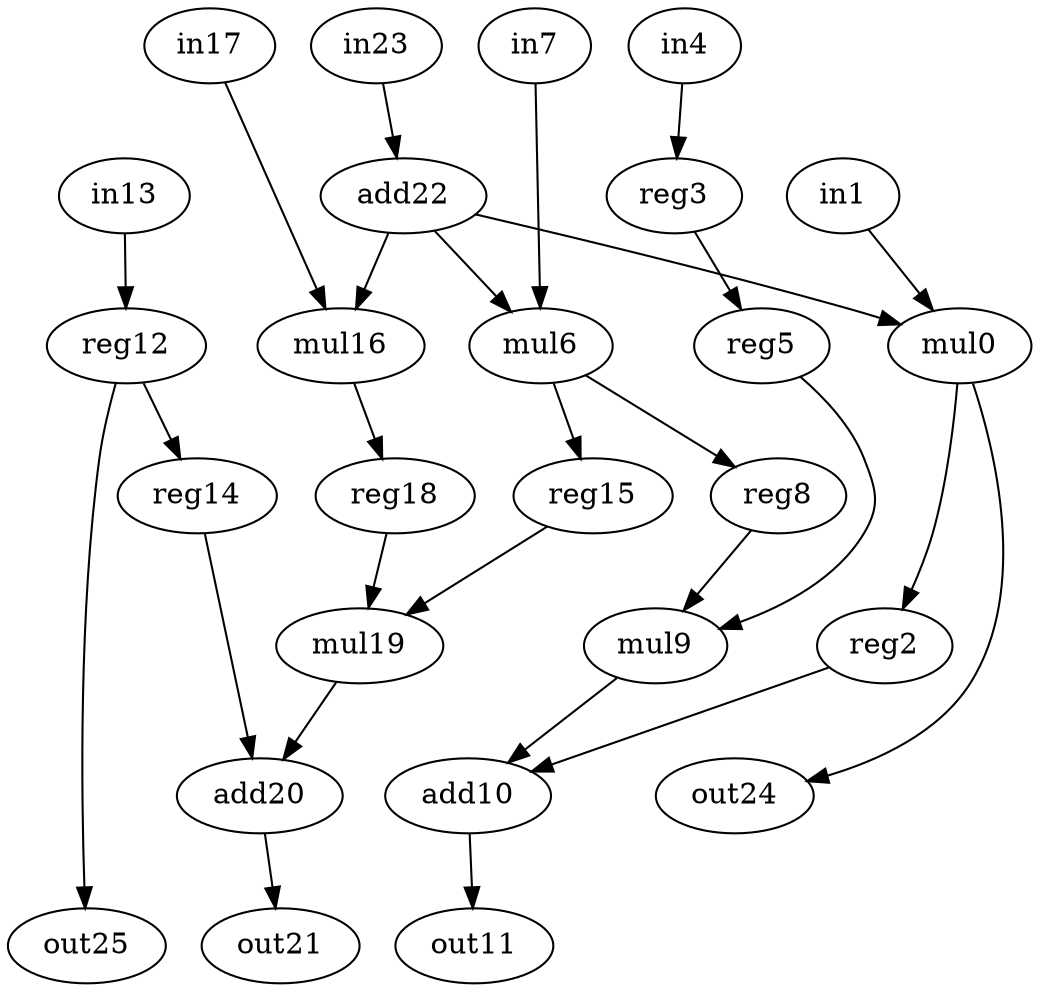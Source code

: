 digraph bicg {
    0 [label = mul0 op = mul ] ;
    1 [label = in1 op = in ] ;
    2 [label = reg2 op = reg ] ;
    3 [label = reg3 op = reg ] ;
    4 [label = in4 op = in ] ;
    5 [label = reg5 op = reg ] ;
    6 [label = mul6 op = mul ] ;
    7 [label = in7 op = in ] ;
    8 [label = reg8 op = reg ] ;
    9 [label = mul9 op = mul ] ;
    10 [label = add10 op = add ] ;
    11 [label = out11 op = out ] ;
    12 [label = reg12 op = reg ] ;
    13 [label = in13 op = in ] ;
    14 [label = reg14 op = reg ] ;
    15 [label = reg15 op = reg ] ;
    16 [label = mul16 op = mul ] ;
    17 [label = in17 op = in ] ;
    18 [label = reg18 op = reg ] ;
    19 [label = mul19 op = mul ] ;
    20 [label = add20 op = add ] ;
    21 [label = out21 op = out ] ;
    22 [label = add22 op = addi value = 2 ] ;
    23 [label = in23 op = in ] ;
    24 [label = out24 op = out ] ;
    25 [label = out25 op = out ] ;
    
    1 -> 0 [port = 0  weight = 0 ] ;
    22 -> 0 [port = 1  weight = 0 ] ;
    0 -> 2 [port = 0  weight = 0 ] ;
    4 -> 3 [port = 0  weight = 0 ] ;
    3 -> 5 [port = 0  weight = 0 ] ;
    7 -> 6 [port = 0  weight = 0 ] ;
    22 -> 6 [port = 1  weight = 0 ] ;
    6 -> 8 [port = 0  weight = 0 ] ;
    5 -> 9 [port = 0  weight = 0 ] ;
    8 -> 9 [port = 1  weight = 0 ] ;
    2 -> 10 [port = 0  weight = 0 ] ;
    9 -> 10 [port = 1  weight = 0 ] ;
    0 -> 24 [port = 0  weight = 0 ] ;
    10 -> 11 [port = 0  weight = 0 ] ;
    13 -> 12 [port = 0  weight = 0 ] ;
    12 -> 14 [port = 0  weight = 0 ] ;
    6 -> 15 [port = 0  weight = 0 ] ;
    17 -> 16 [port = 0  weight = 0 ] ;
    22 -> 16 [port = 1  weight = 0 ] ;
    16 -> 18 [port = 0  weight = 0 ] ;
    15 -> 19 [port = 0  weight = 0 ] ;
    18 -> 19 [port = 1  weight = 0 ] ;
    14 -> 20 [port = 0  weight = 0 ] ;
    19 -> 20 [port = 1  weight = 0 ] ;
    12 -> 25 [port = 0  weight = 0 ] ;
    20 -> 21 [port = 0  weight = 0 ] ;
    23 -> 22 [port = 0  weight = 0 ] ;
}